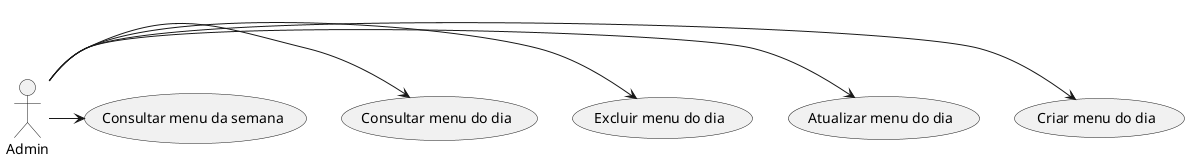 @startuml

:Admin: -> (Criar menu do dia)
:Admin: -> (Atualizar menu do dia)
:Admin: -> (Excluir menu do dia)
:Admin: -> (Consultar menu do dia)
:Admin: -> (Consultar menu da semana)

@enduml